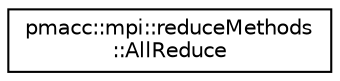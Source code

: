 digraph "Graphical Class Hierarchy"
{
 // LATEX_PDF_SIZE
  edge [fontname="Helvetica",fontsize="10",labelfontname="Helvetica",labelfontsize="10"];
  node [fontname="Helvetica",fontsize="10",shape=record];
  rankdir="LR";
  Node0 [label="pmacc::mpi::reduceMethods\l::AllReduce",height=0.2,width=0.4,color="black", fillcolor="white", style="filled",URL="$structpmacc_1_1mpi_1_1reduce_methods_1_1_all_reduce.html",tooltip=" "];
}
